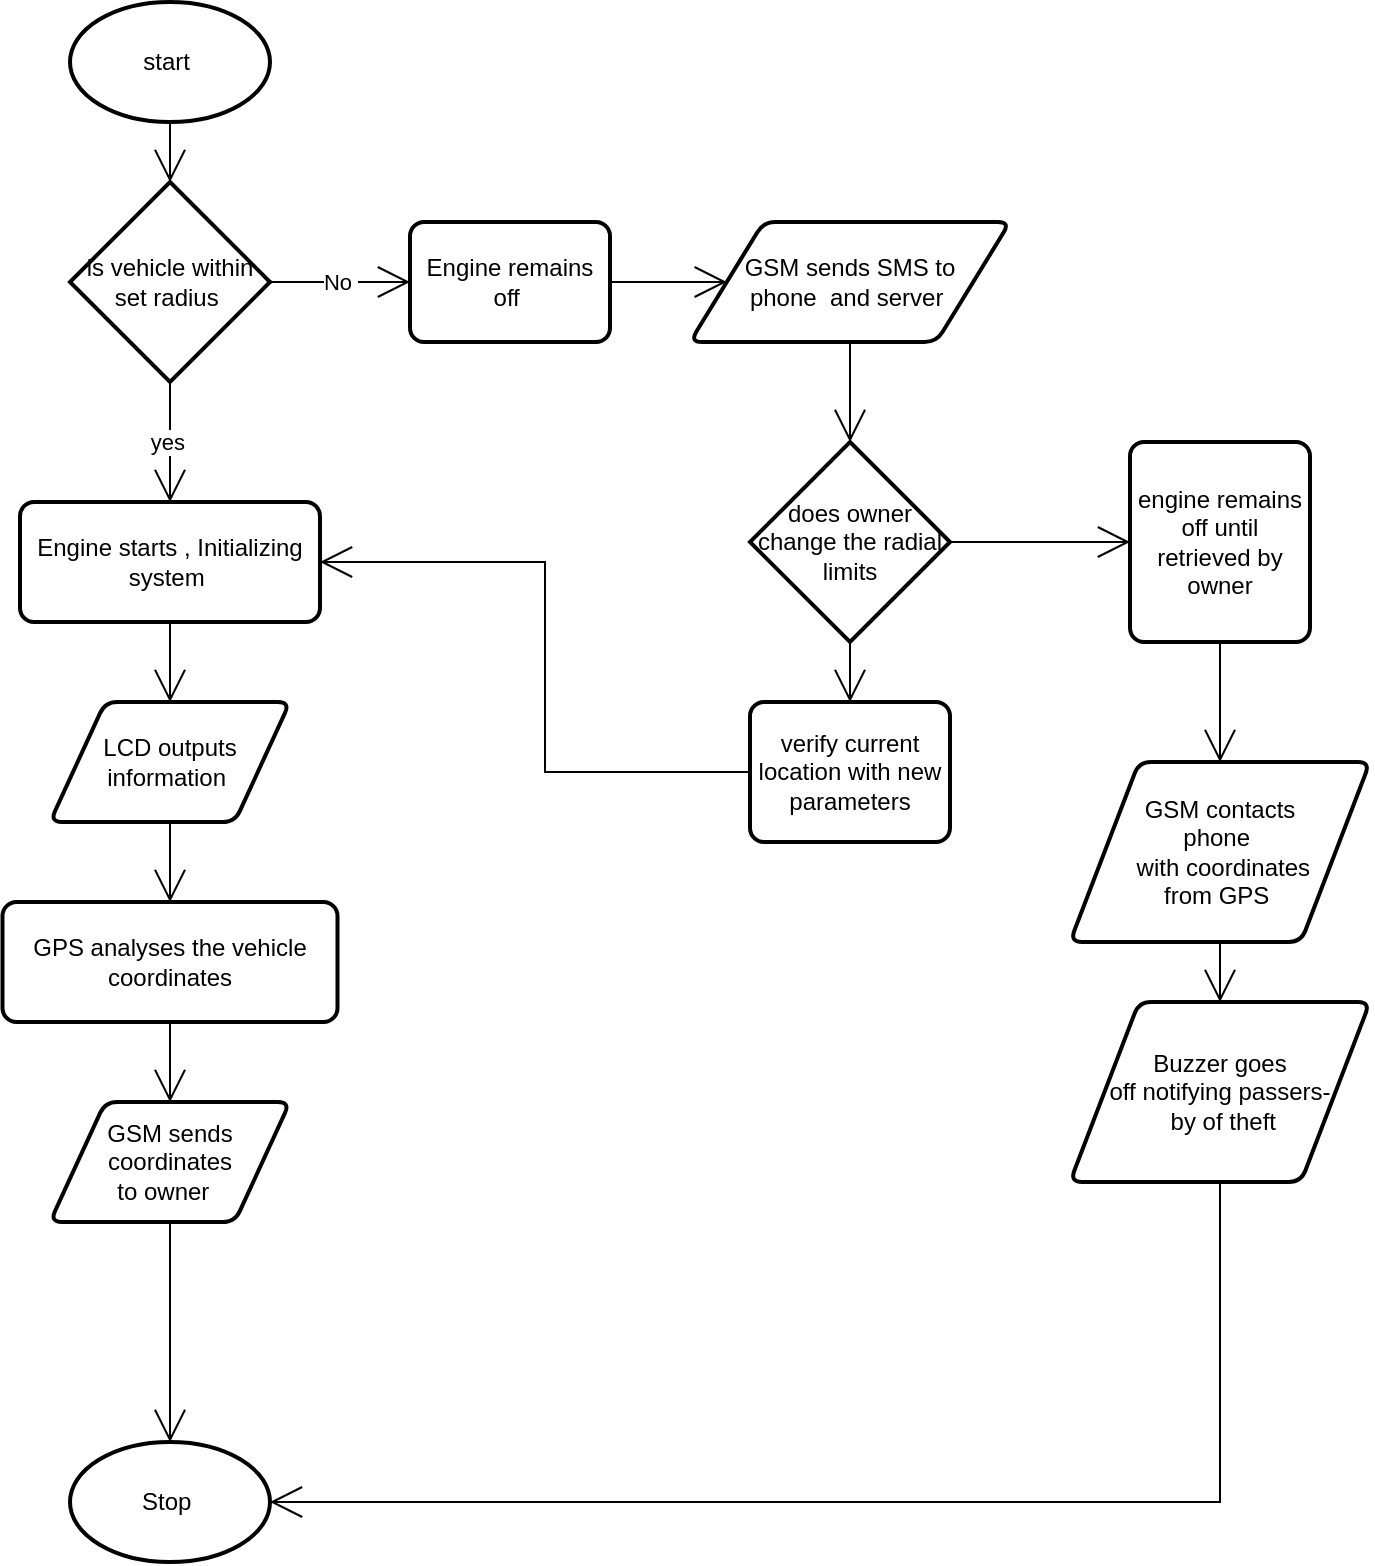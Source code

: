 <mxfile version="17.3.0" type="github">
  <diagram id="C5RBs43oDa-KdzZeNtuy" name="Page-1">
    <mxGraphModel dx="1198" dy="573" grid="1" gridSize="10" guides="1" tooltips="1" connect="1" arrows="1" fold="1" page="1" pageScale="1" pageWidth="827" pageHeight="1169" math="0" shadow="0">
      <root>
        <mxCell id="WIyWlLk6GJQsqaUBKTNV-0" />
        <mxCell id="WIyWlLk6GJQsqaUBKTNV-1" parent="WIyWlLk6GJQsqaUBKTNV-0" />
        <mxCell id="nGC724bUf73wf88u47mX-30" value="yes&amp;nbsp;" style="edgeStyle=none;curved=1;rounded=0;orthogonalLoop=1;jettySize=auto;html=1;entryX=0.5;entryY=0;entryDx=0;entryDy=0;endArrow=open;startSize=14;endSize=14;sourcePerimeterSpacing=8;targetPerimeterSpacing=8;" edge="1" parent="WIyWlLk6GJQsqaUBKTNV-1" target="nGC724bUf73wf88u47mX-24">
          <mxGeometry relative="1" as="geometry">
            <mxPoint x="220" y="250" as="sourcePoint" />
          </mxGeometry>
        </mxCell>
        <mxCell id="nGC724bUf73wf88u47mX-32" style="edgeStyle=none;curved=1;rounded=0;orthogonalLoop=1;jettySize=auto;html=1;exitX=0.5;exitY=1;exitDx=0;exitDy=0;exitPerimeter=0;entryX=0.5;entryY=0;entryDx=0;entryDy=0;entryPerimeter=0;endArrow=open;startSize=14;endSize=14;sourcePerimeterSpacing=8;targetPerimeterSpacing=8;" edge="1" parent="WIyWlLk6GJQsqaUBKTNV-1" source="nGC724bUf73wf88u47mX-0" target="nGC724bUf73wf88u47mX-31">
          <mxGeometry relative="1" as="geometry" />
        </mxCell>
        <mxCell id="nGC724bUf73wf88u47mX-0" value="start&amp;nbsp;" style="strokeWidth=2;html=1;shape=mxgraph.flowchart.start_1;whiteSpace=wrap;hachureGap=4;" vertex="1" parent="WIyWlLk6GJQsqaUBKTNV-1">
          <mxGeometry x="170" y="60" width="100" height="60" as="geometry" />
        </mxCell>
        <mxCell id="nGC724bUf73wf88u47mX-27" style="edgeStyle=none;curved=1;rounded=0;orthogonalLoop=1;jettySize=auto;html=1;entryX=0.5;entryY=0;entryDx=0;entryDy=0;endArrow=open;startSize=14;endSize=14;sourcePerimeterSpacing=8;targetPerimeterSpacing=8;exitX=0.5;exitY=1;exitDx=0;exitDy=0;" edge="1" parent="WIyWlLk6GJQsqaUBKTNV-1" source="nGC724bUf73wf88u47mX-22" target="nGC724bUf73wf88u47mX-23">
          <mxGeometry relative="1" as="geometry" />
        </mxCell>
        <mxCell id="nGC724bUf73wf88u47mX-22" value="LCD outputs information&amp;nbsp;" style="shape=parallelogram;html=1;strokeWidth=2;perimeter=parallelogramPerimeter;whiteSpace=wrap;rounded=1;arcSize=12;size=0.23;hachureGap=4;" vertex="1" parent="WIyWlLk6GJQsqaUBKTNV-1">
          <mxGeometry x="160" y="410" width="120" height="60" as="geometry" />
        </mxCell>
        <mxCell id="nGC724bUf73wf88u47mX-26" style="edgeStyle=none;curved=1;rounded=0;orthogonalLoop=1;jettySize=auto;html=1;exitX=0.5;exitY=1;exitDx=0;exitDy=0;entryX=0.5;entryY=0;entryDx=0;entryDy=0;endArrow=open;startSize=14;endSize=14;sourcePerimeterSpacing=8;targetPerimeterSpacing=8;" edge="1" parent="WIyWlLk6GJQsqaUBKTNV-1" source="nGC724bUf73wf88u47mX-23" target="nGC724bUf73wf88u47mX-25">
          <mxGeometry relative="1" as="geometry" />
        </mxCell>
        <mxCell id="nGC724bUf73wf88u47mX-23" value="GPS analyses the vehicle coordinates" style="rounded=1;whiteSpace=wrap;html=1;absoluteArcSize=1;arcSize=14;strokeWidth=2;hachureGap=4;" vertex="1" parent="WIyWlLk6GJQsqaUBKTNV-1">
          <mxGeometry x="136.25" y="510" width="167.5" height="60" as="geometry" />
        </mxCell>
        <mxCell id="nGC724bUf73wf88u47mX-29" style="edgeStyle=none;curved=1;rounded=0;orthogonalLoop=1;jettySize=auto;html=1;exitX=0.5;exitY=1;exitDx=0;exitDy=0;entryX=0.5;entryY=0;entryDx=0;entryDy=0;endArrow=open;startSize=14;endSize=14;sourcePerimeterSpacing=8;targetPerimeterSpacing=8;" edge="1" parent="WIyWlLk6GJQsqaUBKTNV-1" target="nGC724bUf73wf88u47mX-22">
          <mxGeometry relative="1" as="geometry">
            <mxPoint x="220" y="370" as="sourcePoint" />
          </mxGeometry>
        </mxCell>
        <mxCell id="nGC724bUf73wf88u47mX-24" value="Engine starts , Initializing system&amp;nbsp;" style="rounded=1;whiteSpace=wrap;html=1;absoluteArcSize=1;arcSize=14;strokeWidth=2;hachureGap=4;" vertex="1" parent="WIyWlLk6GJQsqaUBKTNV-1">
          <mxGeometry x="145" y="310" width="150" height="60" as="geometry" />
        </mxCell>
        <mxCell id="nGC724bUf73wf88u47mX-61" style="edgeStyle=orthogonalEdgeStyle;rounded=0;orthogonalLoop=1;jettySize=auto;html=1;exitX=0.5;exitY=1;exitDx=0;exitDy=0;endArrow=open;startSize=14;endSize=14;sourcePerimeterSpacing=8;targetPerimeterSpacing=8;" edge="1" parent="WIyWlLk6GJQsqaUBKTNV-1" source="nGC724bUf73wf88u47mX-25">
          <mxGeometry relative="1" as="geometry">
            <mxPoint x="220" y="672" as="targetPoint" />
          </mxGeometry>
        </mxCell>
        <mxCell id="nGC724bUf73wf88u47mX-63" style="edgeStyle=orthogonalEdgeStyle;rounded=0;orthogonalLoop=1;jettySize=auto;html=1;exitX=0.5;exitY=1;exitDx=0;exitDy=0;entryX=0.5;entryY=0;entryDx=0;entryDy=0;entryPerimeter=0;endArrow=open;startSize=14;endSize=14;sourcePerimeterSpacing=8;targetPerimeterSpacing=8;" edge="1" parent="WIyWlLk6GJQsqaUBKTNV-1" source="nGC724bUf73wf88u47mX-25" target="nGC724bUf73wf88u47mX-62">
          <mxGeometry relative="1" as="geometry" />
        </mxCell>
        <mxCell id="nGC724bUf73wf88u47mX-25" value="GSM sends coordinates&lt;br&gt;&amp;nbsp;to owner&amp;nbsp; &amp;nbsp;" style="shape=parallelogram;html=1;strokeWidth=2;perimeter=parallelogramPerimeter;whiteSpace=wrap;rounded=1;arcSize=12;size=0.23;hachureGap=4;" vertex="1" parent="WIyWlLk6GJQsqaUBKTNV-1">
          <mxGeometry x="160" y="610" width="120" height="60" as="geometry" />
        </mxCell>
        <mxCell id="nGC724bUf73wf88u47mX-36" style="edgeStyle=none;curved=1;rounded=0;orthogonalLoop=1;jettySize=auto;html=1;exitX=1;exitY=0.5;exitDx=0;exitDy=0;exitPerimeter=0;endArrow=open;startSize=14;endSize=14;sourcePerimeterSpacing=8;targetPerimeterSpacing=8;" edge="1" parent="WIyWlLk6GJQsqaUBKTNV-1" source="nGC724bUf73wf88u47mX-31">
          <mxGeometry relative="1" as="geometry">
            <mxPoint x="272" y="200" as="targetPoint" />
          </mxGeometry>
        </mxCell>
        <mxCell id="nGC724bUf73wf88u47mX-38" value="No&amp;nbsp;" style="edgeStyle=none;curved=1;rounded=0;orthogonalLoop=1;jettySize=auto;html=1;exitX=1;exitY=0.5;exitDx=0;exitDy=0;exitPerimeter=0;entryX=0;entryY=0.5;entryDx=0;entryDy=0;endArrow=open;startSize=14;endSize=14;sourcePerimeterSpacing=8;targetPerimeterSpacing=8;" edge="1" parent="WIyWlLk6GJQsqaUBKTNV-1" source="nGC724bUf73wf88u47mX-31" target="nGC724bUf73wf88u47mX-37">
          <mxGeometry relative="1" as="geometry" />
        </mxCell>
        <mxCell id="nGC724bUf73wf88u47mX-31" value="is vehicle within set radius&amp;nbsp;" style="strokeWidth=2;html=1;shape=mxgraph.flowchart.decision;whiteSpace=wrap;hachureGap=4;" vertex="1" parent="WIyWlLk6GJQsqaUBKTNV-1">
          <mxGeometry x="170" y="150" width="100" height="100" as="geometry" />
        </mxCell>
        <mxCell id="nGC724bUf73wf88u47mX-40" style="edgeStyle=none;curved=1;rounded=0;orthogonalLoop=1;jettySize=auto;html=1;exitX=1;exitY=0.5;exitDx=0;exitDy=0;entryX=0;entryY=0.5;entryDx=0;entryDy=0;endArrow=open;startSize=14;endSize=14;sourcePerimeterSpacing=8;targetPerimeterSpacing=8;" edge="1" parent="WIyWlLk6GJQsqaUBKTNV-1" source="nGC724bUf73wf88u47mX-37" target="nGC724bUf73wf88u47mX-39">
          <mxGeometry relative="1" as="geometry" />
        </mxCell>
        <mxCell id="nGC724bUf73wf88u47mX-37" value="Engine remains off&amp;nbsp;" style="rounded=1;whiteSpace=wrap;html=1;absoluteArcSize=1;arcSize=14;strokeWidth=2;hachureGap=4;" vertex="1" parent="WIyWlLk6GJQsqaUBKTNV-1">
          <mxGeometry x="340" y="170" width="100" height="60" as="geometry" />
        </mxCell>
        <mxCell id="nGC724bUf73wf88u47mX-42" style="edgeStyle=none;curved=1;rounded=0;orthogonalLoop=1;jettySize=auto;html=1;exitX=0.5;exitY=1;exitDx=0;exitDy=0;entryX=0.5;entryY=0;entryDx=0;entryDy=0;entryPerimeter=0;endArrow=open;startSize=14;endSize=14;sourcePerimeterSpacing=8;targetPerimeterSpacing=8;" edge="1" parent="WIyWlLk6GJQsqaUBKTNV-1" source="nGC724bUf73wf88u47mX-39" target="nGC724bUf73wf88u47mX-41">
          <mxGeometry relative="1" as="geometry" />
        </mxCell>
        <mxCell id="nGC724bUf73wf88u47mX-39" value="GSM sends SMS to &lt;br&gt;phone&amp;nbsp; and server&amp;nbsp;" style="shape=parallelogram;html=1;strokeWidth=2;perimeter=parallelogramPerimeter;whiteSpace=wrap;rounded=1;arcSize=12;size=0.23;hachureGap=4;" vertex="1" parent="WIyWlLk6GJQsqaUBKTNV-1">
          <mxGeometry x="480" y="170" width="160" height="60" as="geometry" />
        </mxCell>
        <mxCell id="nGC724bUf73wf88u47mX-46" style="edgeStyle=none;curved=1;rounded=0;orthogonalLoop=1;jettySize=auto;html=1;exitX=1;exitY=0.5;exitDx=0;exitDy=0;exitPerimeter=0;entryX=0;entryY=0.5;entryDx=0;entryDy=0;endArrow=open;startSize=14;endSize=14;sourcePerimeterSpacing=8;targetPerimeterSpacing=8;" edge="1" parent="WIyWlLk6GJQsqaUBKTNV-1" source="nGC724bUf73wf88u47mX-41" target="nGC724bUf73wf88u47mX-45">
          <mxGeometry relative="1" as="geometry" />
        </mxCell>
        <mxCell id="nGC724bUf73wf88u47mX-53" style="edgeStyle=none;curved=1;rounded=0;orthogonalLoop=1;jettySize=auto;html=1;exitX=0.5;exitY=1;exitDx=0;exitDy=0;exitPerimeter=0;entryX=0.5;entryY=0;entryDx=0;entryDy=0;endArrow=open;startSize=14;endSize=14;sourcePerimeterSpacing=8;targetPerimeterSpacing=8;" edge="1" parent="WIyWlLk6GJQsqaUBKTNV-1" source="nGC724bUf73wf88u47mX-41" target="nGC724bUf73wf88u47mX-52">
          <mxGeometry relative="1" as="geometry" />
        </mxCell>
        <mxCell id="nGC724bUf73wf88u47mX-41" value="does owner change the radial limits" style="strokeWidth=2;html=1;shape=mxgraph.flowchart.decision;whiteSpace=wrap;hachureGap=4;" vertex="1" parent="WIyWlLk6GJQsqaUBKTNV-1">
          <mxGeometry x="510" y="280" width="100" height="100" as="geometry" />
        </mxCell>
        <mxCell id="nGC724bUf73wf88u47mX-48" style="edgeStyle=none;curved=1;rounded=0;orthogonalLoop=1;jettySize=auto;html=1;exitX=0.5;exitY=1;exitDx=0;exitDy=0;entryX=0.5;entryY=0;entryDx=0;entryDy=0;endArrow=open;startSize=14;endSize=14;sourcePerimeterSpacing=8;targetPerimeterSpacing=8;" edge="1" parent="WIyWlLk6GJQsqaUBKTNV-1" source="nGC724bUf73wf88u47mX-45" target="nGC724bUf73wf88u47mX-47">
          <mxGeometry relative="1" as="geometry" />
        </mxCell>
        <mxCell id="nGC724bUf73wf88u47mX-45" value="engine remains off until retrieved by owner&lt;br&gt;" style="rounded=1;whiteSpace=wrap;html=1;absoluteArcSize=1;arcSize=14;strokeWidth=2;hachureGap=4;" vertex="1" parent="WIyWlLk6GJQsqaUBKTNV-1">
          <mxGeometry x="700" y="280" width="90" height="100" as="geometry" />
        </mxCell>
        <mxCell id="nGC724bUf73wf88u47mX-55" style="edgeStyle=none;curved=1;rounded=0;orthogonalLoop=1;jettySize=auto;html=1;exitX=0.5;exitY=1;exitDx=0;exitDy=0;entryX=0.5;entryY=0;entryDx=0;entryDy=0;endArrow=open;startSize=14;endSize=14;sourcePerimeterSpacing=8;targetPerimeterSpacing=8;" edge="1" parent="WIyWlLk6GJQsqaUBKTNV-1" source="nGC724bUf73wf88u47mX-47" target="nGC724bUf73wf88u47mX-54">
          <mxGeometry relative="1" as="geometry" />
        </mxCell>
        <mxCell id="nGC724bUf73wf88u47mX-47" value="GSM contacts &lt;br&gt;phone&amp;nbsp;&lt;br&gt;&amp;nbsp;with coordinates &lt;br&gt;from GPS&amp;nbsp;" style="shape=parallelogram;html=1;strokeWidth=2;perimeter=parallelogramPerimeter;whiteSpace=wrap;rounded=1;arcSize=12;size=0.23;hachureGap=4;" vertex="1" parent="WIyWlLk6GJQsqaUBKTNV-1">
          <mxGeometry x="670" y="440" width="150" height="90" as="geometry" />
        </mxCell>
        <mxCell id="nGC724bUf73wf88u47mX-59" style="edgeStyle=orthogonalEdgeStyle;rounded=0;orthogonalLoop=1;jettySize=auto;html=1;exitX=0;exitY=0.5;exitDx=0;exitDy=0;entryX=1;entryY=0.5;entryDx=0;entryDy=0;endArrow=open;startSize=14;endSize=14;sourcePerimeterSpacing=8;targetPerimeterSpacing=8;" edge="1" parent="WIyWlLk6GJQsqaUBKTNV-1" source="nGC724bUf73wf88u47mX-52" target="nGC724bUf73wf88u47mX-24">
          <mxGeometry relative="1" as="geometry" />
        </mxCell>
        <mxCell id="nGC724bUf73wf88u47mX-52" value="verify current location with new parameters&lt;br&gt;" style="rounded=1;whiteSpace=wrap;html=1;absoluteArcSize=1;arcSize=14;strokeWidth=2;hachureGap=4;" vertex="1" parent="WIyWlLk6GJQsqaUBKTNV-1">
          <mxGeometry x="510" y="410" width="100" height="70" as="geometry" />
        </mxCell>
        <mxCell id="nGC724bUf73wf88u47mX-66" style="edgeStyle=orthogonalEdgeStyle;rounded=0;orthogonalLoop=1;jettySize=auto;html=1;exitX=0.5;exitY=1;exitDx=0;exitDy=0;entryX=1;entryY=0.5;entryDx=0;entryDy=0;entryPerimeter=0;endArrow=open;startSize=14;endSize=14;sourcePerimeterSpacing=8;targetPerimeterSpacing=8;" edge="1" parent="WIyWlLk6GJQsqaUBKTNV-1" source="nGC724bUf73wf88u47mX-54" target="nGC724bUf73wf88u47mX-62">
          <mxGeometry relative="1" as="geometry" />
        </mxCell>
        <mxCell id="nGC724bUf73wf88u47mX-54" value="Buzzer goes &lt;br&gt;off notifying passers-&lt;br&gt;&amp;nbsp;by of theft" style="shape=parallelogram;html=1;strokeWidth=2;perimeter=parallelogramPerimeter;whiteSpace=wrap;rounded=1;arcSize=12;size=0.23;hachureGap=4;" vertex="1" parent="WIyWlLk6GJQsqaUBKTNV-1">
          <mxGeometry x="670" y="560" width="150" height="90" as="geometry" />
        </mxCell>
        <mxCell id="nGC724bUf73wf88u47mX-62" value="Stop&amp;nbsp;" style="strokeWidth=2;html=1;shape=mxgraph.flowchart.start_1;whiteSpace=wrap;hachureGap=4;" vertex="1" parent="WIyWlLk6GJQsqaUBKTNV-1">
          <mxGeometry x="170" y="780" width="100" height="60" as="geometry" />
        </mxCell>
      </root>
    </mxGraphModel>
  </diagram>
</mxfile>
